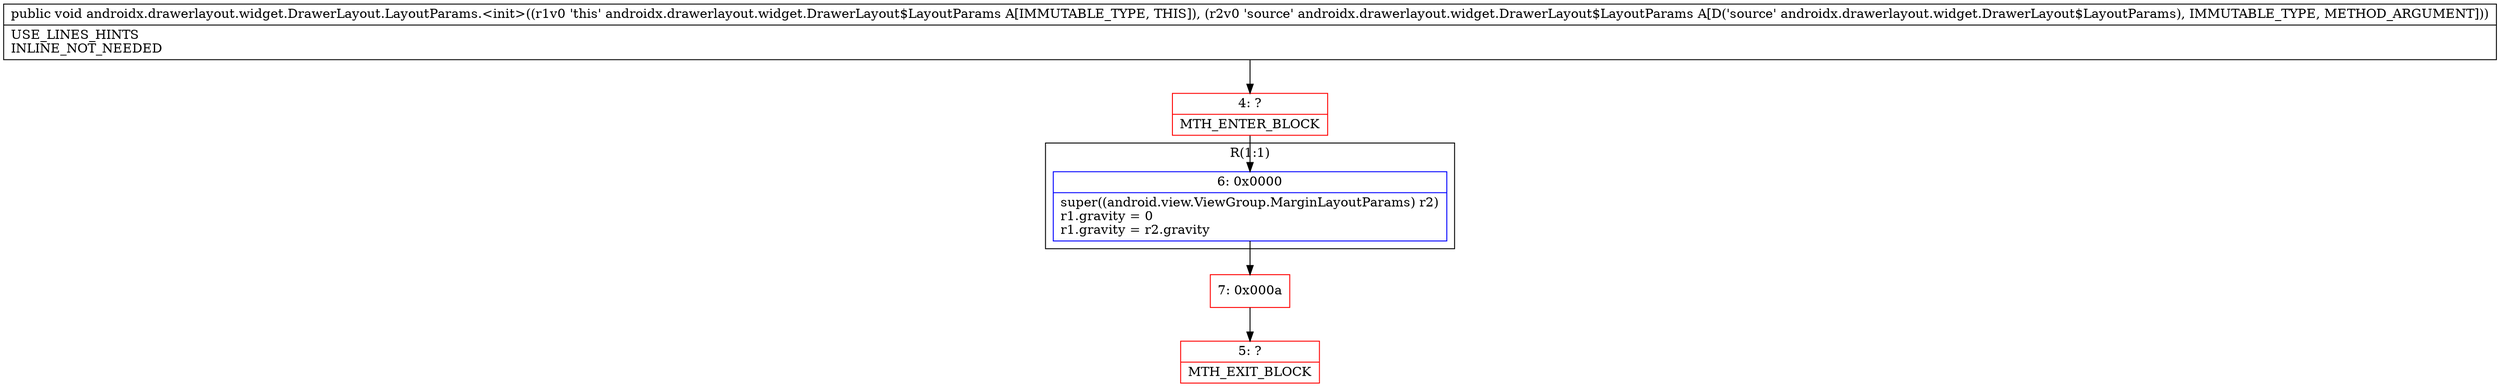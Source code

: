 digraph "CFG forandroidx.drawerlayout.widget.DrawerLayout.LayoutParams.\<init\>(Landroidx\/drawerlayout\/widget\/DrawerLayout$LayoutParams;)V" {
subgraph cluster_Region_47150783 {
label = "R(1:1)";
node [shape=record,color=blue];
Node_6 [shape=record,label="{6\:\ 0x0000|super((android.view.ViewGroup.MarginLayoutParams) r2)\lr1.gravity = 0\lr1.gravity = r2.gravity\l}"];
}
Node_4 [shape=record,color=red,label="{4\:\ ?|MTH_ENTER_BLOCK\l}"];
Node_7 [shape=record,color=red,label="{7\:\ 0x000a}"];
Node_5 [shape=record,color=red,label="{5\:\ ?|MTH_EXIT_BLOCK\l}"];
MethodNode[shape=record,label="{public void androidx.drawerlayout.widget.DrawerLayout.LayoutParams.\<init\>((r1v0 'this' androidx.drawerlayout.widget.DrawerLayout$LayoutParams A[IMMUTABLE_TYPE, THIS]), (r2v0 'source' androidx.drawerlayout.widget.DrawerLayout$LayoutParams A[D('source' androidx.drawerlayout.widget.DrawerLayout$LayoutParams), IMMUTABLE_TYPE, METHOD_ARGUMENT]))  | USE_LINES_HINTS\lINLINE_NOT_NEEDED\l}"];
MethodNode -> Node_4;Node_6 -> Node_7;
Node_4 -> Node_6;
Node_7 -> Node_5;
}

